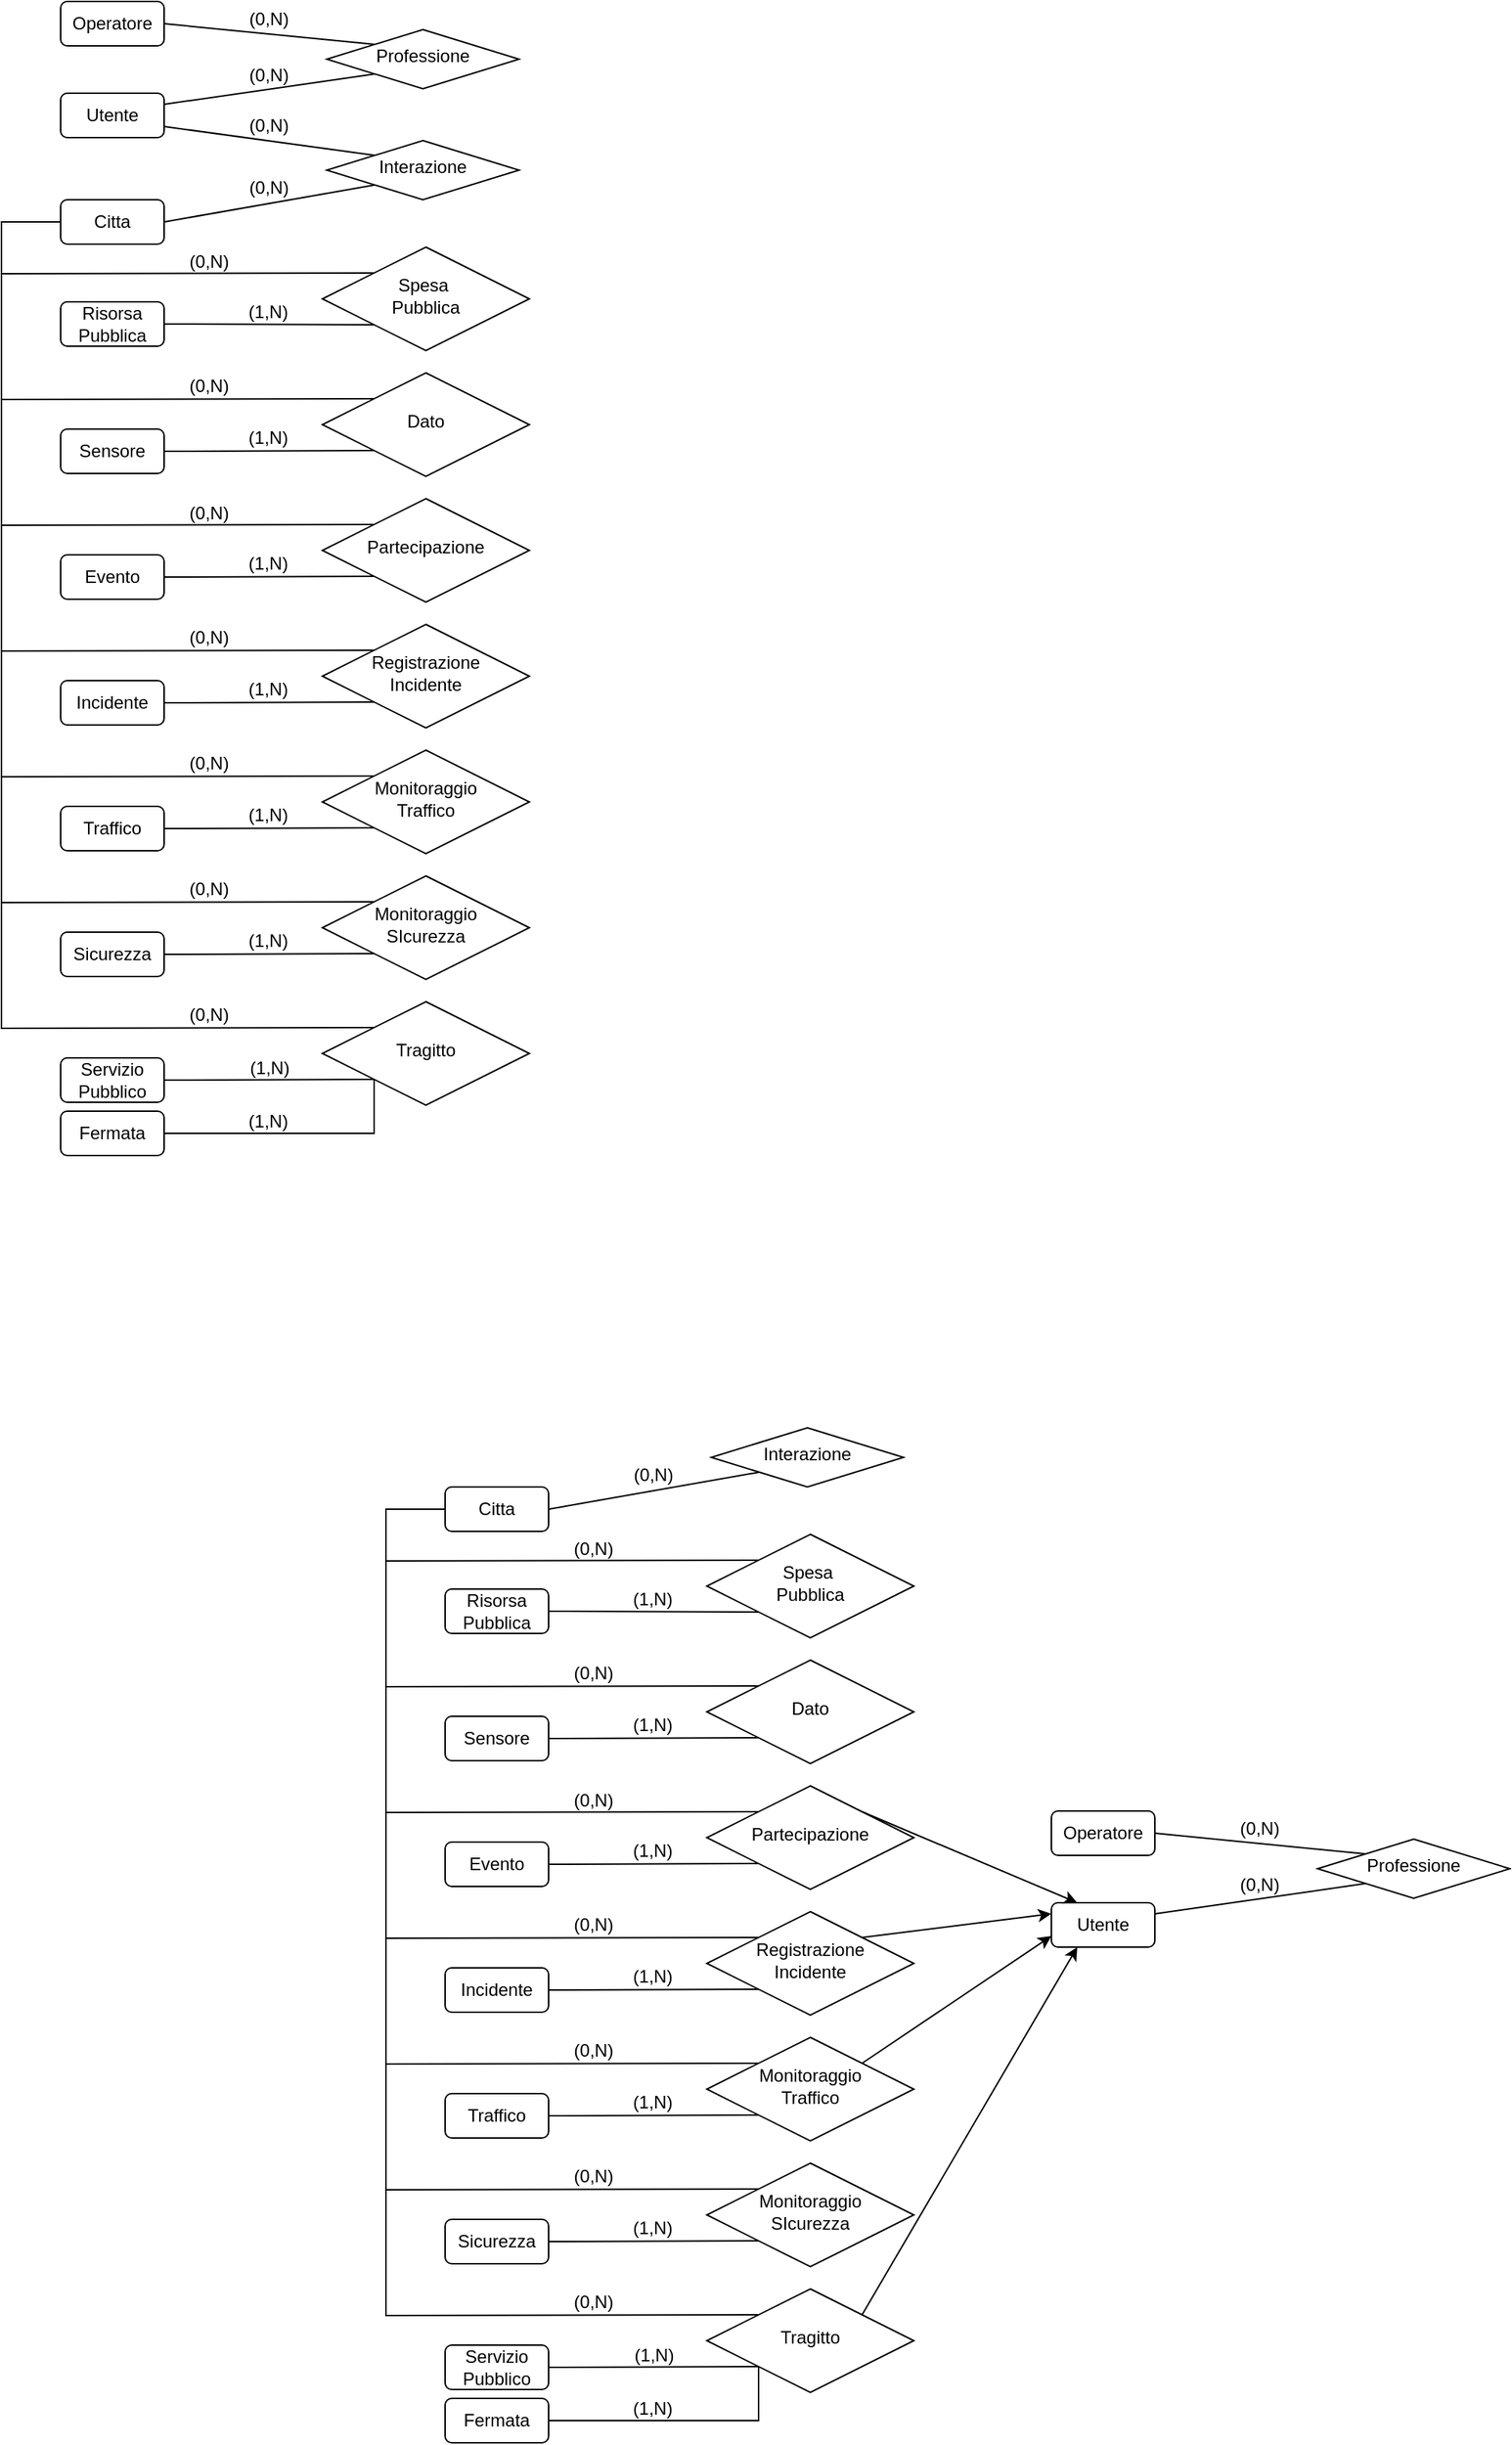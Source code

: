 <mxfile>
    <diagram name="Page-1" id="e56a1550-8fbb-45ad-956c-1786394a9013">
        <mxGraphModel dx="1091" dy="759" grid="1" gridSize="10" guides="1" tooltips="1" connect="1" arrows="1" fold="1" page="1" pageScale="1" pageWidth="1100" pageHeight="850" background="none" math="0" shadow="0">
            <root>
                <mxCell id="0"/>
                <mxCell id="1" parent="0"/>
                <mxCell id="95" style="edgeStyle=none;rounded=0;html=1;exitX=1;exitY=0.5;exitDx=0;exitDy=0;entryX=0;entryY=0;entryDx=0;entryDy=0;endArrow=none;endFill=0;" parent="1" source="4" target="6" edge="1">
                    <mxGeometry relative="1" as="geometry"/>
                </mxCell>
                <mxCell id="4" value="Operatore" style="rounded=1;whiteSpace=wrap;html=1;fontSize=12;glass=0;strokeWidth=1;shadow=0;" parent="1" vertex="1">
                    <mxGeometry x="100" y="20" width="70" height="30" as="geometry"/>
                </mxCell>
                <mxCell id="96" style="edgeStyle=none;rounded=0;html=1;exitX=0;exitY=1;exitDx=0;exitDy=0;entryX=1;entryY=0.25;entryDx=0;entryDy=0;endArrow=none;endFill=0;" parent="1" source="6" target="8" edge="1">
                    <mxGeometry relative="1" as="geometry"/>
                </mxCell>
                <mxCell id="6" value="Professione" style="rhombus;whiteSpace=wrap;html=1;shadow=0;fontFamily=Helvetica;fontSize=12;align=center;strokeWidth=1;spacing=6;spacingTop=-4;" parent="1" vertex="1">
                    <mxGeometry x="280" y="39" width="130" height="40" as="geometry"/>
                </mxCell>
                <mxCell id="97" style="edgeStyle=none;rounded=0;html=1;exitX=1;exitY=0.75;exitDx=0;exitDy=0;entryX=0;entryY=0;entryDx=0;entryDy=0;endArrow=none;endFill=0;" parent="1" source="8" target="11" edge="1">
                    <mxGeometry relative="1" as="geometry"/>
                </mxCell>
                <mxCell id="8" value="Utente" style="rounded=1;whiteSpace=wrap;html=1;fontSize=12;glass=0;strokeWidth=1;shadow=0;" parent="1" vertex="1">
                    <mxGeometry x="100" y="82" width="70" height="30" as="geometry"/>
                </mxCell>
                <mxCell id="9" style="edgeStyle=orthogonalEdgeStyle;rounded=0;orthogonalLoop=1;jettySize=auto;html=1;exitX=0.5;exitY=1;exitDx=0;exitDy=0;" parent="1" source="6" target="6" edge="1">
                    <mxGeometry relative="1" as="geometry"/>
                </mxCell>
                <mxCell id="98" style="edgeStyle=none;rounded=0;html=1;exitX=0;exitY=1;exitDx=0;exitDy=0;entryX=1;entryY=0.5;entryDx=0;entryDy=0;endArrow=none;endFill=0;" parent="1" source="11" target="13" edge="1">
                    <mxGeometry relative="1" as="geometry"/>
                </mxCell>
                <mxCell id="11" value="Interazione" style="rhombus;whiteSpace=wrap;html=1;shadow=0;fontFamily=Helvetica;fontSize=12;align=center;strokeWidth=1;spacing=6;spacingTop=-4;" parent="1" vertex="1">
                    <mxGeometry x="280" y="114" width="130" height="40" as="geometry"/>
                </mxCell>
                <mxCell id="12" style="edgeStyle=orthogonalEdgeStyle;rounded=0;orthogonalLoop=1;jettySize=auto;html=1;exitX=0.5;exitY=1;exitDx=0;exitDy=0;" parent="1" source="11" target="11" edge="1">
                    <mxGeometry relative="1" as="geometry"/>
                </mxCell>
                <mxCell id="68" value="" style="edgeStyle=none;html=1;exitX=0;exitY=0.5;exitDx=0;exitDy=0;entryX=0;entryY=0;entryDx=0;entryDy=0;endArrow=none;endFill=0;rounded=0;" parent="1" source="13" target="33" edge="1">
                    <mxGeometry x="0.252" relative="1" as="geometry">
                        <Array as="points">
                            <mxPoint x="60" y="169"/>
                            <mxPoint x="60" y="204"/>
                        </Array>
                        <mxPoint as="offset"/>
                    </mxGeometry>
                </mxCell>
                <mxCell id="13" value="Citta" style="rounded=1;whiteSpace=wrap;html=1;fontSize=12;glass=0;strokeWidth=1;shadow=0;" parent="1" vertex="1">
                    <mxGeometry x="100" y="154" width="70" height="30" as="geometry"/>
                </mxCell>
                <mxCell id="14" value="Risorsa Pubblica" style="rounded=1;whiteSpace=wrap;html=1;fontSize=12;glass=0;strokeWidth=1;shadow=0;" parent="1" vertex="1">
                    <mxGeometry x="100" y="223" width="70" height="30" as="geometry"/>
                </mxCell>
                <mxCell id="15" value="Sensore" style="rounded=1;whiteSpace=wrap;html=1;fontSize=12;glass=0;strokeWidth=1;shadow=0;" parent="1" vertex="1">
                    <mxGeometry x="100" y="309" width="70" height="30" as="geometry"/>
                </mxCell>
                <mxCell id="72" style="edgeStyle=none;rounded=0;html=1;exitX=0;exitY=1;exitDx=0;exitDy=0;entryX=1;entryY=0.5;entryDx=0;entryDy=0;endArrow=none;endFill=0;" parent="1" source="17" target="18" edge="1">
                    <mxGeometry relative="1" as="geometry"/>
                </mxCell>
                <mxCell id="73" style="edgeStyle=none;rounded=0;html=1;exitX=0;exitY=0;exitDx=0;exitDy=0;endArrow=none;endFill=0;" parent="1" source="17" edge="1">
                    <mxGeometry relative="1" as="geometry">
                        <mxPoint x="60" y="289" as="targetPoint"/>
                        <mxPoint x="312" y="368.5" as="sourcePoint"/>
                        <Array as="points">
                            <mxPoint x="60" y="374"/>
                        </Array>
                    </mxGeometry>
                </mxCell>
                <mxCell id="17" value="Partecipazione" style="rhombus;whiteSpace=wrap;html=1;shadow=0;fontFamily=Helvetica;fontSize=12;align=center;strokeWidth=1;spacing=6;spacingTop=-4;" parent="1" vertex="1">
                    <mxGeometry x="277" y="356" width="140" height="70" as="geometry"/>
                </mxCell>
                <mxCell id="18" value="Evento" style="rounded=1;whiteSpace=wrap;html=1;fontSize=12;glass=0;strokeWidth=1;shadow=0;" parent="1" vertex="1">
                    <mxGeometry x="100" y="394" width="70" height="30" as="geometry"/>
                </mxCell>
                <mxCell id="100" style="edgeStyle=none;rounded=0;html=1;exitX=1;exitY=0.5;exitDx=0;exitDy=0;entryX=0;entryY=1;entryDx=0;entryDy=0;endArrow=none;endFill=0;" parent="1" source="26" target="59" edge="1">
                    <mxGeometry relative="1" as="geometry">
                        <Array as="points">
                            <mxPoint x="312" y="785"/>
                        </Array>
                    </mxGeometry>
                </mxCell>
                <mxCell id="26" value="Fermata" style="rounded=1;whiteSpace=wrap;html=1;fontSize=12;glass=0;strokeWidth=1;shadow=0;" parent="1" vertex="1">
                    <mxGeometry x="100" y="770" width="70" height="30" as="geometry"/>
                </mxCell>
                <mxCell id="69" style="edgeStyle=none;rounded=0;html=1;exitX=0;exitY=1;exitDx=0;exitDy=0;entryX=1;entryY=0.5;entryDx=0;entryDy=0;endArrow=none;endFill=0;" parent="1" source="33" target="14" edge="1">
                    <mxGeometry relative="1" as="geometry"/>
                </mxCell>
                <mxCell id="33" value="Spesa&amp;nbsp;&lt;div&gt;Pubblica&lt;/div&gt;" style="rhombus;whiteSpace=wrap;html=1;shadow=0;fontFamily=Helvetica;fontSize=12;align=center;strokeWidth=1;spacing=6;spacingTop=-4;" parent="1" vertex="1">
                    <mxGeometry x="277" y="186" width="140" height="70" as="geometry"/>
                </mxCell>
                <mxCell id="70" style="edgeStyle=none;rounded=0;html=1;exitX=0;exitY=1;exitDx=0;exitDy=0;entryX=1;entryY=0.5;entryDx=0;entryDy=0;endArrow=none;endFill=0;" parent="1" source="39" target="15" edge="1">
                    <mxGeometry relative="1" as="geometry"/>
                </mxCell>
                <mxCell id="71" style="edgeStyle=none;rounded=0;html=1;exitX=0;exitY=0;exitDx=0;exitDy=0;endArrow=none;endFill=0;" parent="1" source="39" edge="1">
                    <mxGeometry relative="1" as="geometry">
                        <mxPoint x="60" y="204" as="targetPoint"/>
                        <Array as="points">
                            <mxPoint x="60" y="289"/>
                        </Array>
                    </mxGeometry>
                </mxCell>
                <mxCell id="39" value="Dato" style="rhombus;whiteSpace=wrap;html=1;shadow=0;fontFamily=Helvetica;fontSize=12;align=center;strokeWidth=1;spacing=6;spacingTop=-4;" parent="1" vertex="1">
                    <mxGeometry x="277" y="271" width="140" height="70" as="geometry"/>
                </mxCell>
                <mxCell id="41" value="Registrazione&lt;div&gt;Incidente&lt;/div&gt;" style="rhombus;whiteSpace=wrap;html=1;shadow=0;fontFamily=Helvetica;fontSize=12;align=center;strokeWidth=1;spacing=6;spacingTop=-4;" parent="1" vertex="1">
                    <mxGeometry x="277" y="441" width="140" height="70" as="geometry"/>
                </mxCell>
                <mxCell id="47" value="Monitoraggio&lt;div&gt;Traffico&lt;/div&gt;" style="rhombus;whiteSpace=wrap;html=1;shadow=0;fontFamily=Helvetica;fontSize=12;align=center;strokeWidth=1;spacing=6;spacingTop=-4;" parent="1" vertex="1">
                    <mxGeometry x="277" y="526" width="140" height="70" as="geometry"/>
                </mxCell>
                <mxCell id="53" value="Monitoraggio&lt;div&gt;SIcurezza&lt;/div&gt;" style="rhombus;whiteSpace=wrap;html=1;shadow=0;fontFamily=Helvetica;fontSize=12;align=center;strokeWidth=1;spacing=6;spacingTop=-4;" parent="1" vertex="1">
                    <mxGeometry x="277" y="611" width="140" height="70" as="geometry"/>
                </mxCell>
                <mxCell id="59" value="Tragitto" style="rhombus;whiteSpace=wrap;html=1;shadow=0;fontFamily=Helvetica;fontSize=12;align=center;strokeWidth=1;spacing=6;spacingTop=-4;" parent="1" vertex="1">
                    <mxGeometry x="277" y="696" width="140" height="70" as="geometry"/>
                </mxCell>
                <mxCell id="64" value="(0,N)" style="text;html=1;align=center;verticalAlign=middle;whiteSpace=wrap;rounded=0;" parent="1" vertex="1">
                    <mxGeometry x="216" y="22" width="50" height="20" as="geometry"/>
                </mxCell>
                <mxCell id="65" value="(0,N)" style="text;html=1;align=center;verticalAlign=middle;whiteSpace=wrap;rounded=0;" parent="1" vertex="1">
                    <mxGeometry x="216" y="60" width="50" height="20" as="geometry"/>
                </mxCell>
                <mxCell id="66" value="(0,N)" style="text;html=1;align=center;verticalAlign=middle;whiteSpace=wrap;rounded=0;" parent="1" vertex="1">
                    <mxGeometry x="216" y="94" width="50" height="20" as="geometry"/>
                </mxCell>
                <mxCell id="67" value="(0,N)" style="text;html=1;align=center;verticalAlign=middle;whiteSpace=wrap;rounded=0;" parent="1" vertex="1">
                    <mxGeometry x="216" y="136" width="50" height="20" as="geometry"/>
                </mxCell>
                <mxCell id="74" style="edgeStyle=none;rounded=0;html=1;exitX=0;exitY=1;exitDx=0;exitDy=0;entryX=1;entryY=0.5;entryDx=0;entryDy=0;endArrow=none;endFill=0;" parent="1" target="76" edge="1">
                    <mxGeometry relative="1" as="geometry">
                        <mxPoint x="312" y="493.5" as="sourcePoint"/>
                    </mxGeometry>
                </mxCell>
                <mxCell id="75" style="edgeStyle=none;rounded=0;html=1;exitX=0;exitY=0;exitDx=0;exitDy=0;endArrow=none;endFill=0;" parent="1" edge="1">
                    <mxGeometry relative="1" as="geometry">
                        <mxPoint x="60" y="374" as="targetPoint"/>
                        <mxPoint x="312" y="458.5" as="sourcePoint"/>
                        <Array as="points">
                            <mxPoint x="60" y="459"/>
                        </Array>
                    </mxGeometry>
                </mxCell>
                <mxCell id="76" value="Incidente" style="rounded=1;whiteSpace=wrap;html=1;fontSize=12;glass=0;strokeWidth=1;shadow=0;" parent="1" vertex="1">
                    <mxGeometry x="100" y="479" width="70" height="30" as="geometry"/>
                </mxCell>
                <mxCell id="77" style="edgeStyle=none;rounded=0;html=1;exitX=0;exitY=1;exitDx=0;exitDy=0;entryX=1;entryY=0.5;entryDx=0;entryDy=0;endArrow=none;endFill=0;" parent="1" target="79" edge="1">
                    <mxGeometry relative="1" as="geometry">
                        <mxPoint x="312" y="578.5" as="sourcePoint"/>
                    </mxGeometry>
                </mxCell>
                <mxCell id="78" style="edgeStyle=none;rounded=0;html=1;exitX=0;exitY=0;exitDx=0;exitDy=0;endArrow=none;endFill=0;" parent="1" edge="1">
                    <mxGeometry relative="1" as="geometry">
                        <mxPoint x="60" y="459" as="targetPoint"/>
                        <mxPoint x="312" y="543.5" as="sourcePoint"/>
                        <Array as="points">
                            <mxPoint x="60" y="544"/>
                        </Array>
                    </mxGeometry>
                </mxCell>
                <mxCell id="79" value="Traffico" style="rounded=1;whiteSpace=wrap;html=1;fontSize=12;glass=0;strokeWidth=1;shadow=0;" parent="1" vertex="1">
                    <mxGeometry x="100" y="564" width="70" height="30" as="geometry"/>
                </mxCell>
                <mxCell id="80" style="edgeStyle=none;rounded=0;html=1;exitX=0;exitY=1;exitDx=0;exitDy=0;entryX=1;entryY=0.5;entryDx=0;entryDy=0;endArrow=none;endFill=0;" parent="1" target="82" edge="1">
                    <mxGeometry relative="1" as="geometry">
                        <mxPoint x="312" y="663.5" as="sourcePoint"/>
                    </mxGeometry>
                </mxCell>
                <mxCell id="81" style="edgeStyle=none;rounded=0;html=1;exitX=0;exitY=0;exitDx=0;exitDy=0;endArrow=none;endFill=0;" parent="1" edge="1">
                    <mxGeometry relative="1" as="geometry">
                        <mxPoint x="60" y="544" as="targetPoint"/>
                        <mxPoint x="312" y="628.5" as="sourcePoint"/>
                        <Array as="points">
                            <mxPoint x="60" y="629"/>
                        </Array>
                    </mxGeometry>
                </mxCell>
                <mxCell id="82" value="Sicurezza" style="rounded=1;whiteSpace=wrap;html=1;fontSize=12;glass=0;strokeWidth=1;shadow=0;" parent="1" vertex="1">
                    <mxGeometry x="100" y="649" width="70" height="30" as="geometry"/>
                </mxCell>
                <mxCell id="83" style="edgeStyle=none;rounded=0;html=1;exitX=0;exitY=1;exitDx=0;exitDy=0;entryX=1;entryY=0.5;entryDx=0;entryDy=0;endArrow=none;endFill=0;" parent="1" target="85" edge="1">
                    <mxGeometry relative="1" as="geometry">
                        <mxPoint x="312" y="748.5" as="sourcePoint"/>
                    </mxGeometry>
                </mxCell>
                <mxCell id="84" style="edgeStyle=none;rounded=0;html=1;exitX=0;exitY=0;exitDx=0;exitDy=0;endArrow=none;endFill=0;" parent="1" edge="1">
                    <mxGeometry relative="1" as="geometry">
                        <mxPoint x="60" y="629" as="targetPoint"/>
                        <mxPoint x="312" y="713.5" as="sourcePoint"/>
                        <Array as="points">
                            <mxPoint x="60" y="714"/>
                        </Array>
                    </mxGeometry>
                </mxCell>
                <mxCell id="85" value="Servizio Pubblico" style="rounded=1;whiteSpace=wrap;html=1;fontSize=12;glass=0;strokeWidth=1;shadow=0;" parent="1" vertex="1">
                    <mxGeometry x="100" y="734" width="70" height="30" as="geometry"/>
                </mxCell>
                <mxCell id="87" value="(0,N)" style="text;html=1;align=center;verticalAlign=middle;resizable=0;points=[];autosize=1;strokeColor=none;fillColor=none;" parent="1" vertex="1">
                    <mxGeometry x="175" y="181" width="50" height="30" as="geometry"/>
                </mxCell>
                <mxCell id="88" value="(0,N)" style="text;html=1;align=center;verticalAlign=middle;resizable=0;points=[];autosize=1;strokeColor=none;fillColor=none;" parent="1" vertex="1">
                    <mxGeometry x="175" y="265" width="50" height="30" as="geometry"/>
                </mxCell>
                <mxCell id="89" value="(0,N)" style="text;html=1;align=center;verticalAlign=middle;resizable=0;points=[];autosize=1;strokeColor=none;fillColor=none;" parent="1" vertex="1">
                    <mxGeometry x="175" y="351" width="50" height="30" as="geometry"/>
                </mxCell>
                <mxCell id="90" value="(0,N)" style="text;html=1;align=center;verticalAlign=middle;resizable=0;points=[];autosize=1;strokeColor=none;fillColor=none;" parent="1" vertex="1">
                    <mxGeometry x="175" y="435" width="50" height="30" as="geometry"/>
                </mxCell>
                <mxCell id="91" value="(0,N)" style="text;html=1;align=center;verticalAlign=middle;resizable=0;points=[];autosize=1;strokeColor=none;fillColor=none;" parent="1" vertex="1">
                    <mxGeometry x="175" y="520" width="50" height="30" as="geometry"/>
                </mxCell>
                <mxCell id="92" value="(0,N)" style="text;html=1;align=center;verticalAlign=middle;resizable=0;points=[];autosize=1;strokeColor=none;fillColor=none;" parent="1" vertex="1">
                    <mxGeometry x="175" y="605" width="50" height="30" as="geometry"/>
                </mxCell>
                <mxCell id="93" value="(0,N)" style="text;html=1;align=center;verticalAlign=middle;resizable=0;points=[];autosize=1;strokeColor=none;fillColor=none;" parent="1" vertex="1">
                    <mxGeometry x="175" y="690" width="50" height="30" as="geometry"/>
                </mxCell>
                <mxCell id="102" value="(1,N)" style="text;html=1;align=center;verticalAlign=middle;resizable=0;points=[];autosize=1;strokeColor=none;fillColor=none;" parent="1" vertex="1">
                    <mxGeometry x="215" y="215" width="50" height="30" as="geometry"/>
                </mxCell>
                <mxCell id="103" value="(1,N)" style="text;html=1;align=center;verticalAlign=middle;resizable=0;points=[];autosize=1;strokeColor=none;fillColor=none;" parent="1" vertex="1">
                    <mxGeometry x="215" y="300" width="50" height="30" as="geometry"/>
                </mxCell>
                <mxCell id="104" value="(1,N)" style="text;html=1;align=center;verticalAlign=middle;resizable=0;points=[];autosize=1;strokeColor=none;fillColor=none;" parent="1" vertex="1">
                    <mxGeometry x="215" y="385" width="50" height="30" as="geometry"/>
                </mxCell>
                <mxCell id="105" value="(1,N)" style="text;html=1;align=center;verticalAlign=middle;resizable=0;points=[];autosize=1;strokeColor=none;fillColor=none;" parent="1" vertex="1">
                    <mxGeometry x="215" y="470" width="50" height="30" as="geometry"/>
                </mxCell>
                <mxCell id="106" value="(1,N)" style="text;html=1;align=center;verticalAlign=middle;resizable=0;points=[];autosize=1;strokeColor=none;fillColor=none;" parent="1" vertex="1">
                    <mxGeometry x="215" y="555" width="50" height="30" as="geometry"/>
                </mxCell>
                <mxCell id="107" value="(1,N)" style="text;html=1;align=center;verticalAlign=middle;resizable=0;points=[];autosize=1;strokeColor=none;fillColor=none;" parent="1" vertex="1">
                    <mxGeometry x="215" y="640" width="50" height="30" as="geometry"/>
                </mxCell>
                <mxCell id="108" value="(1,N)" style="text;html=1;align=center;verticalAlign=middle;resizable=0;points=[];autosize=1;strokeColor=none;fillColor=none;" parent="1" vertex="1">
                    <mxGeometry x="216" y="726" width="50" height="30" as="geometry"/>
                </mxCell>
                <mxCell id="109" value="(1,N)" style="text;html=1;align=center;verticalAlign=middle;resizable=0;points=[];autosize=1;strokeColor=none;fillColor=none;" parent="1" vertex="1">
                    <mxGeometry x="215" y="762" width="50" height="30" as="geometry"/>
                </mxCell>
                <mxCell id="110" style="edgeStyle=none;rounded=0;html=1;exitX=1;exitY=0.5;exitDx=0;exitDy=0;entryX=0;entryY=0;entryDx=0;entryDy=0;endArrow=none;endFill=0;" edge="1" parent="1" source="111" target="113">
                    <mxGeometry relative="1" as="geometry"/>
                </mxCell>
                <mxCell id="111" value="Operatore" style="rounded=1;whiteSpace=wrap;html=1;fontSize=12;glass=0;strokeWidth=1;shadow=0;" vertex="1" parent="1">
                    <mxGeometry x="770" y="1243" width="70" height="30" as="geometry"/>
                </mxCell>
                <mxCell id="112" style="edgeStyle=none;rounded=0;html=1;exitX=0;exitY=1;exitDx=0;exitDy=0;entryX=1;entryY=0.25;entryDx=0;entryDy=0;endArrow=none;endFill=0;" edge="1" parent="1" source="113" target="115">
                    <mxGeometry relative="1" as="geometry"/>
                </mxCell>
                <mxCell id="113" value="Professione" style="rhombus;whiteSpace=wrap;html=1;shadow=0;fontFamily=Helvetica;fontSize=12;align=center;strokeWidth=1;spacing=6;spacingTop=-4;" vertex="1" parent="1">
                    <mxGeometry x="950" y="1262" width="130" height="40" as="geometry"/>
                </mxCell>
                <mxCell id="115" value="Utente" style="rounded=1;whiteSpace=wrap;html=1;fontSize=12;glass=0;strokeWidth=1;shadow=0;" vertex="1" parent="1">
                    <mxGeometry x="770" y="1305" width="70" height="30" as="geometry"/>
                </mxCell>
                <mxCell id="116" style="edgeStyle=orthogonalEdgeStyle;rounded=0;orthogonalLoop=1;jettySize=auto;html=1;exitX=0.5;exitY=1;exitDx=0;exitDy=0;" edge="1" parent="1" source="113" target="113">
                    <mxGeometry relative="1" as="geometry"/>
                </mxCell>
                <mxCell id="117" style="edgeStyle=none;rounded=0;html=1;exitX=0;exitY=1;exitDx=0;exitDy=0;entryX=1;entryY=0.5;entryDx=0;entryDy=0;endArrow=none;endFill=0;" edge="1" parent="1" source="118" target="121">
                    <mxGeometry relative="1" as="geometry"/>
                </mxCell>
                <mxCell id="118" value="Interazione" style="rhombus;whiteSpace=wrap;html=1;shadow=0;fontFamily=Helvetica;fontSize=12;align=center;strokeWidth=1;spacing=6;spacingTop=-4;" vertex="1" parent="1">
                    <mxGeometry x="540" y="984" width="130" height="40" as="geometry"/>
                </mxCell>
                <mxCell id="119" style="edgeStyle=orthogonalEdgeStyle;rounded=0;orthogonalLoop=1;jettySize=auto;html=1;exitX=0.5;exitY=1;exitDx=0;exitDy=0;" edge="1" parent="1" source="118" target="118">
                    <mxGeometry relative="1" as="geometry"/>
                </mxCell>
                <mxCell id="120" value="" style="edgeStyle=none;html=1;exitX=0;exitY=0.5;exitDx=0;exitDy=0;entryX=0;entryY=0;entryDx=0;entryDy=0;endArrow=none;endFill=0;rounded=0;" edge="1" parent="1" source="121" target="131">
                    <mxGeometry x="0.252" relative="1" as="geometry">
                        <Array as="points">
                            <mxPoint x="320" y="1039"/>
                            <mxPoint x="320" y="1074"/>
                        </Array>
                        <mxPoint as="offset"/>
                    </mxGeometry>
                </mxCell>
                <mxCell id="121" value="Citta" style="rounded=1;whiteSpace=wrap;html=1;fontSize=12;glass=0;strokeWidth=1;shadow=0;" vertex="1" parent="1">
                    <mxGeometry x="360" y="1024" width="70" height="30" as="geometry"/>
                </mxCell>
                <mxCell id="122" value="Risorsa Pubblica" style="rounded=1;whiteSpace=wrap;html=1;fontSize=12;glass=0;strokeWidth=1;shadow=0;" vertex="1" parent="1">
                    <mxGeometry x="360" y="1093" width="70" height="30" as="geometry"/>
                </mxCell>
                <mxCell id="123" value="Sensore" style="rounded=1;whiteSpace=wrap;html=1;fontSize=12;glass=0;strokeWidth=1;shadow=0;" vertex="1" parent="1">
                    <mxGeometry x="360" y="1179" width="70" height="30" as="geometry"/>
                </mxCell>
                <mxCell id="124" style="edgeStyle=none;rounded=0;html=1;exitX=0;exitY=1;exitDx=0;exitDy=0;entryX=1;entryY=0.5;entryDx=0;entryDy=0;endArrow=none;endFill=0;" edge="1" parent="1" source="126" target="127">
                    <mxGeometry relative="1" as="geometry"/>
                </mxCell>
                <mxCell id="125" style="edgeStyle=none;rounded=0;html=1;exitX=0;exitY=0;exitDx=0;exitDy=0;endArrow=none;endFill=0;" edge="1" parent="1" source="126">
                    <mxGeometry relative="1" as="geometry">
                        <mxPoint x="320" y="1159" as="targetPoint"/>
                        <mxPoint x="572" y="1238.5" as="sourcePoint"/>
                        <Array as="points">
                            <mxPoint x="320" y="1244"/>
                        </Array>
                    </mxGeometry>
                </mxCell>
                <mxCell id="175" style="edgeStyle=none;html=1;exitX=1;exitY=0;exitDx=0;exitDy=0;entryX=0.25;entryY=0;entryDx=0;entryDy=0;" edge="1" parent="1" source="126" target="115">
                    <mxGeometry relative="1" as="geometry"/>
                </mxCell>
                <mxCell id="126" value="Partecipazione" style="rhombus;whiteSpace=wrap;html=1;shadow=0;fontFamily=Helvetica;fontSize=12;align=center;strokeWidth=1;spacing=6;spacingTop=-4;" vertex="1" parent="1">
                    <mxGeometry x="537" y="1226" width="140" height="70" as="geometry"/>
                </mxCell>
                <mxCell id="127" value="Evento" style="rounded=1;whiteSpace=wrap;html=1;fontSize=12;glass=0;strokeWidth=1;shadow=0;" vertex="1" parent="1">
                    <mxGeometry x="360" y="1264" width="70" height="30" as="geometry"/>
                </mxCell>
                <mxCell id="128" style="edgeStyle=none;rounded=0;html=1;exitX=1;exitY=0.5;exitDx=0;exitDy=0;entryX=0;entryY=1;entryDx=0;entryDy=0;endArrow=none;endFill=0;" edge="1" parent="1" source="129" target="138">
                    <mxGeometry relative="1" as="geometry">
                        <Array as="points">
                            <mxPoint x="572" y="1655"/>
                        </Array>
                    </mxGeometry>
                </mxCell>
                <mxCell id="129" value="Fermata" style="rounded=1;whiteSpace=wrap;html=1;fontSize=12;glass=0;strokeWidth=1;shadow=0;" vertex="1" parent="1">
                    <mxGeometry x="360" y="1640" width="70" height="30" as="geometry"/>
                </mxCell>
                <mxCell id="130" style="edgeStyle=none;rounded=0;html=1;exitX=0;exitY=1;exitDx=0;exitDy=0;entryX=1;entryY=0.5;entryDx=0;entryDy=0;endArrow=none;endFill=0;" edge="1" parent="1" source="131" target="122">
                    <mxGeometry relative="1" as="geometry"/>
                </mxCell>
                <mxCell id="131" value="Spesa&amp;nbsp;&lt;div&gt;Pubblica&lt;/div&gt;" style="rhombus;whiteSpace=wrap;html=1;shadow=0;fontFamily=Helvetica;fontSize=12;align=center;strokeWidth=1;spacing=6;spacingTop=-4;" vertex="1" parent="1">
                    <mxGeometry x="537" y="1056" width="140" height="70" as="geometry"/>
                </mxCell>
                <mxCell id="132" style="edgeStyle=none;rounded=0;html=1;exitX=0;exitY=1;exitDx=0;exitDy=0;entryX=1;entryY=0.5;entryDx=0;entryDy=0;endArrow=none;endFill=0;" edge="1" parent="1" source="134" target="123">
                    <mxGeometry relative="1" as="geometry"/>
                </mxCell>
                <mxCell id="133" style="edgeStyle=none;rounded=0;html=1;exitX=0;exitY=0;exitDx=0;exitDy=0;endArrow=none;endFill=0;" edge="1" parent="1" source="134">
                    <mxGeometry relative="1" as="geometry">
                        <mxPoint x="320" y="1074" as="targetPoint"/>
                        <Array as="points">
                            <mxPoint x="320" y="1159"/>
                        </Array>
                    </mxGeometry>
                </mxCell>
                <mxCell id="134" value="Dato" style="rhombus;whiteSpace=wrap;html=1;shadow=0;fontFamily=Helvetica;fontSize=12;align=center;strokeWidth=1;spacing=6;spacingTop=-4;" vertex="1" parent="1">
                    <mxGeometry x="537" y="1141" width="140" height="70" as="geometry"/>
                </mxCell>
                <mxCell id="172" style="edgeStyle=none;html=1;exitX=1;exitY=0;exitDx=0;exitDy=0;entryX=0;entryY=0.25;entryDx=0;entryDy=0;" edge="1" parent="1" source="135" target="115">
                    <mxGeometry relative="1" as="geometry">
                        <mxPoint x="770" y="1310" as="targetPoint"/>
                    </mxGeometry>
                </mxCell>
                <mxCell id="135" value="Registrazione&lt;div&gt;Incidente&lt;/div&gt;" style="rhombus;whiteSpace=wrap;html=1;shadow=0;fontFamily=Helvetica;fontSize=12;align=center;strokeWidth=1;spacing=6;spacingTop=-4;" vertex="1" parent="1">
                    <mxGeometry x="537" y="1311" width="140" height="70" as="geometry"/>
                </mxCell>
                <mxCell id="173" style="edgeStyle=none;html=1;exitX=1;exitY=0;exitDx=0;exitDy=0;entryX=0;entryY=0.75;entryDx=0;entryDy=0;" edge="1" parent="1" source="136" target="115">
                    <mxGeometry relative="1" as="geometry"/>
                </mxCell>
                <mxCell id="136" value="Monitoraggio&lt;div&gt;Traffico&lt;/div&gt;" style="rhombus;whiteSpace=wrap;html=1;shadow=0;fontFamily=Helvetica;fontSize=12;align=center;strokeWidth=1;spacing=6;spacingTop=-4;" vertex="1" parent="1">
                    <mxGeometry x="537" y="1396" width="140" height="70" as="geometry"/>
                </mxCell>
                <mxCell id="137" value="Monitoraggio&lt;div&gt;SIcurezza&lt;/div&gt;" style="rhombus;whiteSpace=wrap;html=1;shadow=0;fontFamily=Helvetica;fontSize=12;align=center;strokeWidth=1;spacing=6;spacingTop=-4;" vertex="1" parent="1">
                    <mxGeometry x="537" y="1481" width="140" height="70" as="geometry"/>
                </mxCell>
                <mxCell id="174" style="edgeStyle=none;html=1;exitX=1;exitY=0;exitDx=0;exitDy=0;entryX=0.25;entryY=1;entryDx=0;entryDy=0;" edge="1" parent="1" source="138" target="115">
                    <mxGeometry relative="1" as="geometry"/>
                </mxCell>
                <mxCell id="138" value="Tragitto" style="rhombus;whiteSpace=wrap;html=1;shadow=0;fontFamily=Helvetica;fontSize=12;align=center;strokeWidth=1;spacing=6;spacingTop=-4;" vertex="1" parent="1">
                    <mxGeometry x="537" y="1566" width="140" height="70" as="geometry"/>
                </mxCell>
                <mxCell id="139" value="(0,N)" style="text;html=1;align=center;verticalAlign=middle;whiteSpace=wrap;rounded=0;" vertex="1" parent="1">
                    <mxGeometry x="886" y="1245" width="50" height="20" as="geometry"/>
                </mxCell>
                <mxCell id="140" value="(0,N)" style="text;html=1;align=center;verticalAlign=middle;whiteSpace=wrap;rounded=0;" vertex="1" parent="1">
                    <mxGeometry x="886" y="1283" width="50" height="20" as="geometry"/>
                </mxCell>
                <mxCell id="142" value="(0,N)" style="text;html=1;align=center;verticalAlign=middle;whiteSpace=wrap;rounded=0;" vertex="1" parent="1">
                    <mxGeometry x="476" y="1006" width="50" height="20" as="geometry"/>
                </mxCell>
                <mxCell id="143" style="edgeStyle=none;rounded=0;html=1;exitX=0;exitY=1;exitDx=0;exitDy=0;entryX=1;entryY=0.5;entryDx=0;entryDy=0;endArrow=none;endFill=0;" edge="1" parent="1" target="145">
                    <mxGeometry relative="1" as="geometry">
                        <mxPoint x="572" y="1363.5" as="sourcePoint"/>
                    </mxGeometry>
                </mxCell>
                <mxCell id="144" style="edgeStyle=none;rounded=0;html=1;exitX=0;exitY=0;exitDx=0;exitDy=0;endArrow=none;endFill=0;" edge="1" parent="1">
                    <mxGeometry relative="1" as="geometry">
                        <mxPoint x="320" y="1244" as="targetPoint"/>
                        <mxPoint x="572" y="1328.5" as="sourcePoint"/>
                        <Array as="points">
                            <mxPoint x="320" y="1329"/>
                        </Array>
                    </mxGeometry>
                </mxCell>
                <mxCell id="145" value="Incidente" style="rounded=1;whiteSpace=wrap;html=1;fontSize=12;glass=0;strokeWidth=1;shadow=0;" vertex="1" parent="1">
                    <mxGeometry x="360" y="1349" width="70" height="30" as="geometry"/>
                </mxCell>
                <mxCell id="146" style="edgeStyle=none;rounded=0;html=1;exitX=0;exitY=1;exitDx=0;exitDy=0;entryX=1;entryY=0.5;entryDx=0;entryDy=0;endArrow=none;endFill=0;" edge="1" parent="1" target="148">
                    <mxGeometry relative="1" as="geometry">
                        <mxPoint x="572" y="1448.5" as="sourcePoint"/>
                    </mxGeometry>
                </mxCell>
                <mxCell id="147" style="edgeStyle=none;rounded=0;html=1;exitX=0;exitY=0;exitDx=0;exitDy=0;endArrow=none;endFill=0;" edge="1" parent="1">
                    <mxGeometry relative="1" as="geometry">
                        <mxPoint x="320" y="1329" as="targetPoint"/>
                        <mxPoint x="572" y="1413.5" as="sourcePoint"/>
                        <Array as="points">
                            <mxPoint x="320" y="1414"/>
                        </Array>
                    </mxGeometry>
                </mxCell>
                <mxCell id="148" value="Traffico" style="rounded=1;whiteSpace=wrap;html=1;fontSize=12;glass=0;strokeWidth=1;shadow=0;" vertex="1" parent="1">
                    <mxGeometry x="360" y="1434" width="70" height="30" as="geometry"/>
                </mxCell>
                <mxCell id="149" style="edgeStyle=none;rounded=0;html=1;exitX=0;exitY=1;exitDx=0;exitDy=0;entryX=1;entryY=0.5;entryDx=0;entryDy=0;endArrow=none;endFill=0;" edge="1" parent="1" target="151">
                    <mxGeometry relative="1" as="geometry">
                        <mxPoint x="572" y="1533.5" as="sourcePoint"/>
                    </mxGeometry>
                </mxCell>
                <mxCell id="150" style="edgeStyle=none;rounded=0;html=1;exitX=0;exitY=0;exitDx=0;exitDy=0;endArrow=none;endFill=0;" edge="1" parent="1">
                    <mxGeometry relative="1" as="geometry">
                        <mxPoint x="320" y="1414" as="targetPoint"/>
                        <mxPoint x="572" y="1498.5" as="sourcePoint"/>
                        <Array as="points">
                            <mxPoint x="320" y="1499"/>
                        </Array>
                    </mxGeometry>
                </mxCell>
                <mxCell id="151" value="Sicurezza" style="rounded=1;whiteSpace=wrap;html=1;fontSize=12;glass=0;strokeWidth=1;shadow=0;" vertex="1" parent="1">
                    <mxGeometry x="360" y="1519" width="70" height="30" as="geometry"/>
                </mxCell>
                <mxCell id="152" style="edgeStyle=none;rounded=0;html=1;exitX=0;exitY=1;exitDx=0;exitDy=0;entryX=1;entryY=0.5;entryDx=0;entryDy=0;endArrow=none;endFill=0;" edge="1" parent="1" target="154">
                    <mxGeometry relative="1" as="geometry">
                        <mxPoint x="572" y="1618.5" as="sourcePoint"/>
                    </mxGeometry>
                </mxCell>
                <mxCell id="153" style="edgeStyle=none;rounded=0;html=1;exitX=0;exitY=0;exitDx=0;exitDy=0;endArrow=none;endFill=0;" edge="1" parent="1">
                    <mxGeometry relative="1" as="geometry">
                        <mxPoint x="320" y="1499" as="targetPoint"/>
                        <mxPoint x="572" y="1583.5" as="sourcePoint"/>
                        <Array as="points">
                            <mxPoint x="320" y="1584"/>
                        </Array>
                    </mxGeometry>
                </mxCell>
                <mxCell id="154" value="Servizio Pubblico" style="rounded=1;whiteSpace=wrap;html=1;fontSize=12;glass=0;strokeWidth=1;shadow=0;" vertex="1" parent="1">
                    <mxGeometry x="360" y="1604" width="70" height="30" as="geometry"/>
                </mxCell>
                <mxCell id="155" value="(0,N)" style="text;html=1;align=center;verticalAlign=middle;resizable=0;points=[];autosize=1;strokeColor=none;fillColor=none;" vertex="1" parent="1">
                    <mxGeometry x="435" y="1051" width="50" height="30" as="geometry"/>
                </mxCell>
                <mxCell id="156" value="(0,N)" style="text;html=1;align=center;verticalAlign=middle;resizable=0;points=[];autosize=1;strokeColor=none;fillColor=none;" vertex="1" parent="1">
                    <mxGeometry x="435" y="1135" width="50" height="30" as="geometry"/>
                </mxCell>
                <mxCell id="157" value="(0,N)" style="text;html=1;align=center;verticalAlign=middle;resizable=0;points=[];autosize=1;strokeColor=none;fillColor=none;" vertex="1" parent="1">
                    <mxGeometry x="435" y="1221" width="50" height="30" as="geometry"/>
                </mxCell>
                <mxCell id="158" value="(0,N)" style="text;html=1;align=center;verticalAlign=middle;resizable=0;points=[];autosize=1;strokeColor=none;fillColor=none;" vertex="1" parent="1">
                    <mxGeometry x="435" y="1305" width="50" height="30" as="geometry"/>
                </mxCell>
                <mxCell id="159" value="(0,N)" style="text;html=1;align=center;verticalAlign=middle;resizable=0;points=[];autosize=1;strokeColor=none;fillColor=none;" vertex="1" parent="1">
                    <mxGeometry x="435" y="1390" width="50" height="30" as="geometry"/>
                </mxCell>
                <mxCell id="160" value="(0,N)" style="text;html=1;align=center;verticalAlign=middle;resizable=0;points=[];autosize=1;strokeColor=none;fillColor=none;" vertex="1" parent="1">
                    <mxGeometry x="435" y="1475" width="50" height="30" as="geometry"/>
                </mxCell>
                <mxCell id="161" value="(0,N)" style="text;html=1;align=center;verticalAlign=middle;resizable=0;points=[];autosize=1;strokeColor=none;fillColor=none;" vertex="1" parent="1">
                    <mxGeometry x="435" y="1560" width="50" height="30" as="geometry"/>
                </mxCell>
                <mxCell id="162" value="(1,N)" style="text;html=1;align=center;verticalAlign=middle;resizable=0;points=[];autosize=1;strokeColor=none;fillColor=none;" vertex="1" parent="1">
                    <mxGeometry x="475" y="1085" width="50" height="30" as="geometry"/>
                </mxCell>
                <mxCell id="163" value="(1,N)" style="text;html=1;align=center;verticalAlign=middle;resizable=0;points=[];autosize=1;strokeColor=none;fillColor=none;" vertex="1" parent="1">
                    <mxGeometry x="475" y="1170" width="50" height="30" as="geometry"/>
                </mxCell>
                <mxCell id="164" value="(1,N)" style="text;html=1;align=center;verticalAlign=middle;resizable=0;points=[];autosize=1;strokeColor=none;fillColor=none;" vertex="1" parent="1">
                    <mxGeometry x="475" y="1255" width="50" height="30" as="geometry"/>
                </mxCell>
                <mxCell id="165" value="(1,N)" style="text;html=1;align=center;verticalAlign=middle;resizable=0;points=[];autosize=1;strokeColor=none;fillColor=none;" vertex="1" parent="1">
                    <mxGeometry x="475" y="1340" width="50" height="30" as="geometry"/>
                </mxCell>
                <mxCell id="166" value="(1,N)" style="text;html=1;align=center;verticalAlign=middle;resizable=0;points=[];autosize=1;strokeColor=none;fillColor=none;" vertex="1" parent="1">
                    <mxGeometry x="475" y="1425" width="50" height="30" as="geometry"/>
                </mxCell>
                <mxCell id="167" value="(1,N)" style="text;html=1;align=center;verticalAlign=middle;resizable=0;points=[];autosize=1;strokeColor=none;fillColor=none;" vertex="1" parent="1">
                    <mxGeometry x="475" y="1510" width="50" height="30" as="geometry"/>
                </mxCell>
                <mxCell id="168" value="(1,N)" style="text;html=1;align=center;verticalAlign=middle;resizable=0;points=[];autosize=1;strokeColor=none;fillColor=none;" vertex="1" parent="1">
                    <mxGeometry x="476" y="1596" width="50" height="30" as="geometry"/>
                </mxCell>
                <mxCell id="169" value="(1,N)" style="text;html=1;align=center;verticalAlign=middle;resizable=0;points=[];autosize=1;strokeColor=none;fillColor=none;" vertex="1" parent="1">
                    <mxGeometry x="475" y="1632" width="50" height="30" as="geometry"/>
                </mxCell>
            </root>
        </mxGraphModel>
    </diagram>
</mxfile>